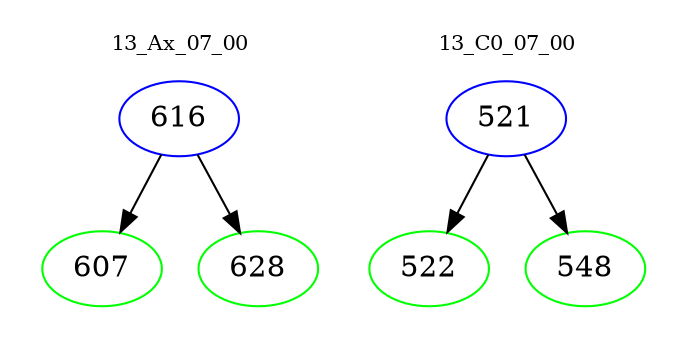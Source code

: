 digraph{
subgraph cluster_0 {
color = white
label = "13_Ax_07_00";
fontsize=10;
T0_616 [label="616", color="blue"]
T0_616 -> T0_607 [color="black"]
T0_607 [label="607", color="green"]
T0_616 -> T0_628 [color="black"]
T0_628 [label="628", color="green"]
}
subgraph cluster_1 {
color = white
label = "13_C0_07_00";
fontsize=10;
T1_521 [label="521", color="blue"]
T1_521 -> T1_522 [color="black"]
T1_522 [label="522", color="green"]
T1_521 -> T1_548 [color="black"]
T1_548 [label="548", color="green"]
}
}
